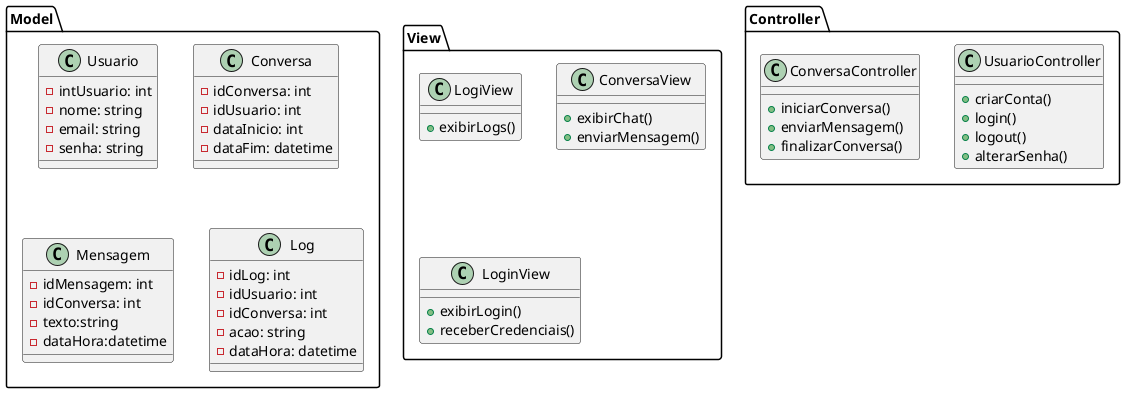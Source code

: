 @startuml 

package Model{
    class Usuario{
        - intUsuario: int
        - nome: string 
        - email: string 
        - senha: string
    }
    class Conversa{
        -idConversa: int
        -idUsuario: int
        -dataInicio: int
        -dataFim: datetime
    }
    class Mensagem{
        - idMensagem: int
        -idConversa: int
        - texto:string
        - dataHora:datetime
    }
    class Log{
        -idLog: int
        -idUsuario: int
        -idConversa: int
        -acao: string
        -dataHora: datetime
    }
}

package View{
    class LogiView{
        + exibirLogs()
    }
    class ConversaView{
        +exibirChat()
        +enviarMensagem()
    }
    class LoginView{
        +exibirLogin()
        +receberCredenciais()
    }
}

package Controller{
    class UsuarioController{
        +criarConta()
        +login()
        +logout()
        +alterarSenha()
    }
    class ConversaController{
        +iniciarConversa()
        +enviarMensagem()
        +finalizarConversa()
    }
}
